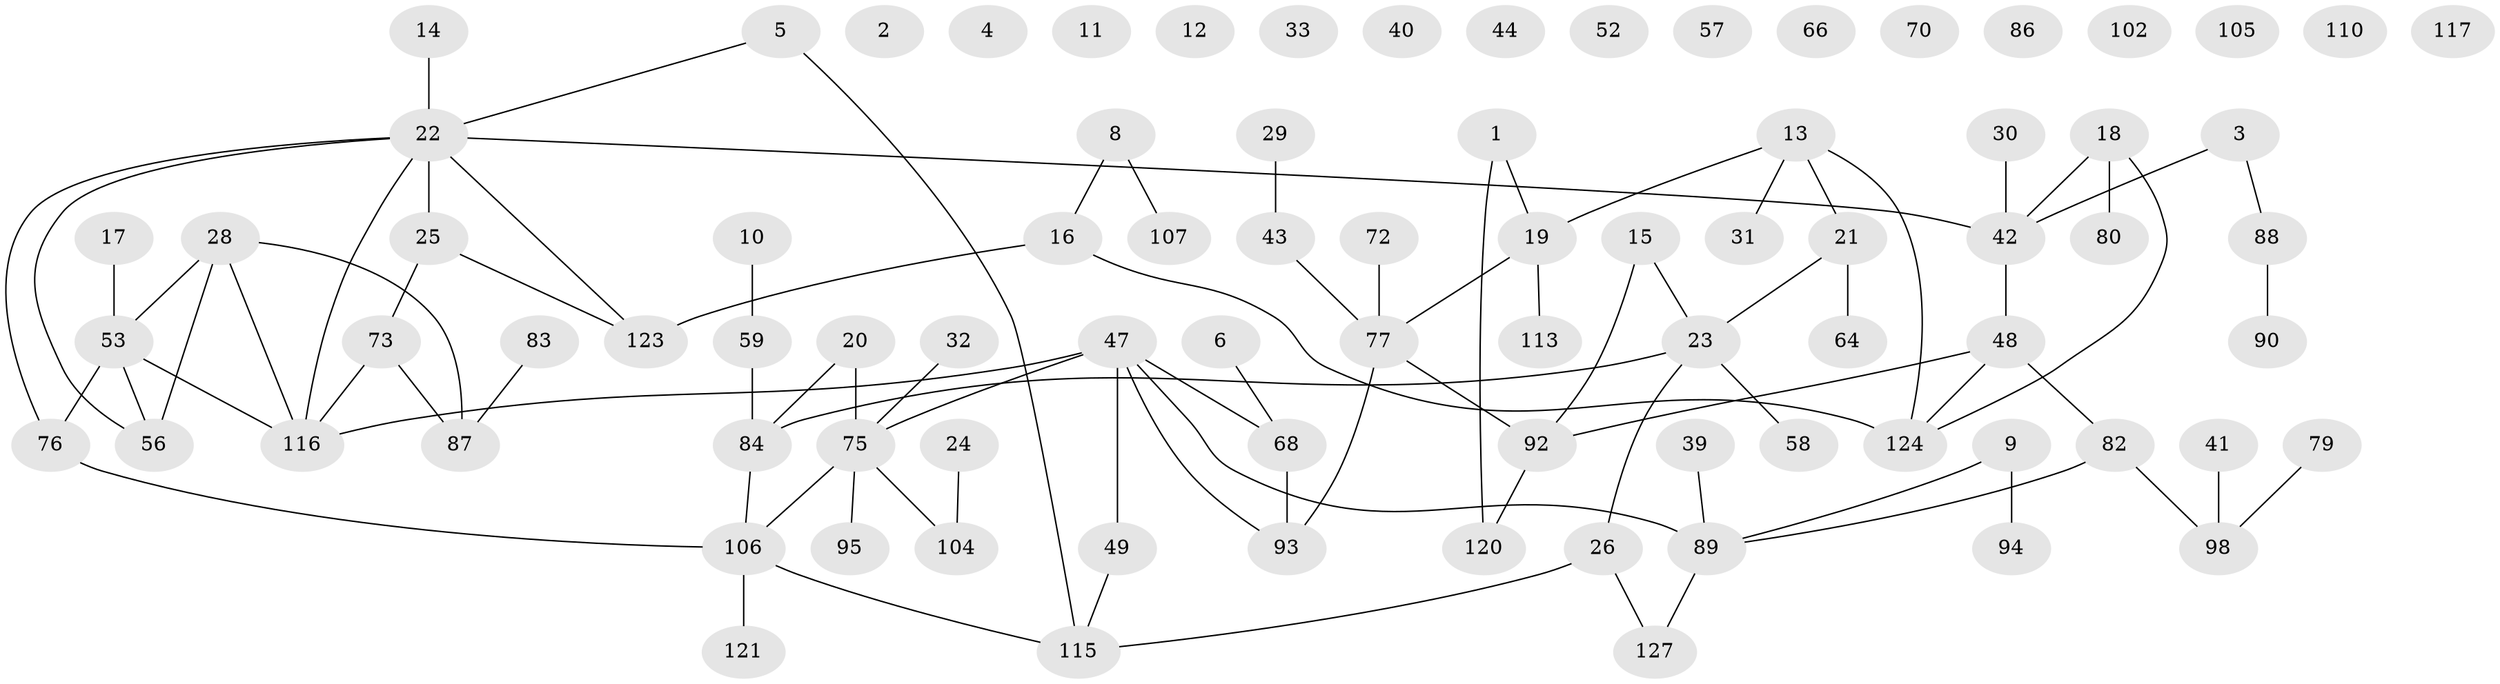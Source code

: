 // original degree distribution, {2: 0.30708661417322836, 0: 0.11811023622047244, 3: 0.1732283464566929, 1: 0.2440944881889764, 4: 0.11811023622047244, 6: 0.031496062992125984, 5: 0.007874015748031496}
// Generated by graph-tools (version 1.1) at 2025/41/03/06/25 10:41:21]
// undirected, 85 vertices, 90 edges
graph export_dot {
graph [start="1"]
  node [color=gray90,style=filled];
  1 [super="+7"];
  2;
  3 [super="+35"];
  4;
  5;
  6 [super="+62"];
  8;
  9 [super="+78"];
  10 [super="+50"];
  11;
  12 [super="+36"];
  13 [super="+101"];
  14;
  15;
  16 [super="+61"];
  17;
  18 [super="+55"];
  19 [super="+65"];
  20 [super="+37"];
  21 [super="+27"];
  22 [super="+38"];
  23 [super="+46"];
  24;
  25 [super="+51"];
  26 [super="+81"];
  28 [super="+69"];
  29 [super="+34"];
  30 [super="+45"];
  31 [super="+112"];
  32 [super="+63"];
  33;
  39;
  40;
  41;
  42 [super="+71"];
  43;
  44;
  47 [super="+126"];
  48 [super="+54"];
  49 [super="+67"];
  52;
  53 [super="+74"];
  56 [super="+60"];
  57;
  58;
  59 [super="+103"];
  64;
  66;
  68;
  70;
  72;
  73 [super="+99"];
  75 [super="+119"];
  76;
  77 [super="+85"];
  79 [super="+91"];
  80;
  82 [super="+108"];
  83 [super="+96"];
  84 [super="+114"];
  86;
  87;
  88;
  89 [super="+100"];
  90;
  92 [super="+97"];
  93 [super="+122"];
  94;
  95 [super="+111"];
  98;
  102;
  104;
  105;
  106 [super="+109"];
  107;
  110;
  113;
  115 [super="+118"];
  116 [super="+125"];
  117;
  120;
  121;
  123;
  124;
  127;
  1 -- 19;
  1 -- 120;
  3 -- 88;
  3 -- 42;
  5 -- 115;
  5 -- 22;
  6 -- 68;
  8 -- 107;
  8 -- 16;
  9 -- 89;
  9 -- 94;
  10 -- 59;
  13 -- 19;
  13 -- 21;
  13 -- 124;
  13 -- 31;
  14 -- 22;
  15 -- 92;
  15 -- 23;
  16 -- 124;
  16 -- 123;
  17 -- 53;
  18 -- 80;
  18 -- 124;
  18 -- 42;
  19 -- 113;
  19 -- 77;
  20 -- 84;
  20 -- 75;
  21 -- 64;
  21 -- 23;
  22 -- 56;
  22 -- 123;
  22 -- 76;
  22 -- 42;
  22 -- 116;
  22 -- 25;
  23 -- 58;
  23 -- 26;
  23 -- 84;
  24 -- 104;
  25 -- 123;
  25 -- 73;
  26 -- 127;
  26 -- 115;
  28 -- 56;
  28 -- 87;
  28 -- 116;
  28 -- 53;
  29 -- 43;
  30 -- 42;
  32 -- 75;
  39 -- 89;
  41 -- 98;
  42 -- 48;
  43 -- 77;
  47 -- 68;
  47 -- 75;
  47 -- 116;
  47 -- 93;
  47 -- 89;
  47 -- 49;
  48 -- 124;
  48 -- 82;
  48 -- 92;
  49 -- 115;
  53 -- 76;
  53 -- 116;
  53 -- 56;
  59 -- 84;
  68 -- 93;
  72 -- 77;
  73 -- 87;
  73 -- 116;
  75 -- 104;
  75 -- 95;
  75 -- 106;
  76 -- 106;
  77 -- 92;
  77 -- 93;
  79 -- 98;
  82 -- 89;
  82 -- 98;
  83 -- 87;
  84 -- 106;
  88 -- 90;
  89 -- 127;
  92 -- 120;
  106 -- 121;
  106 -- 115;
}

